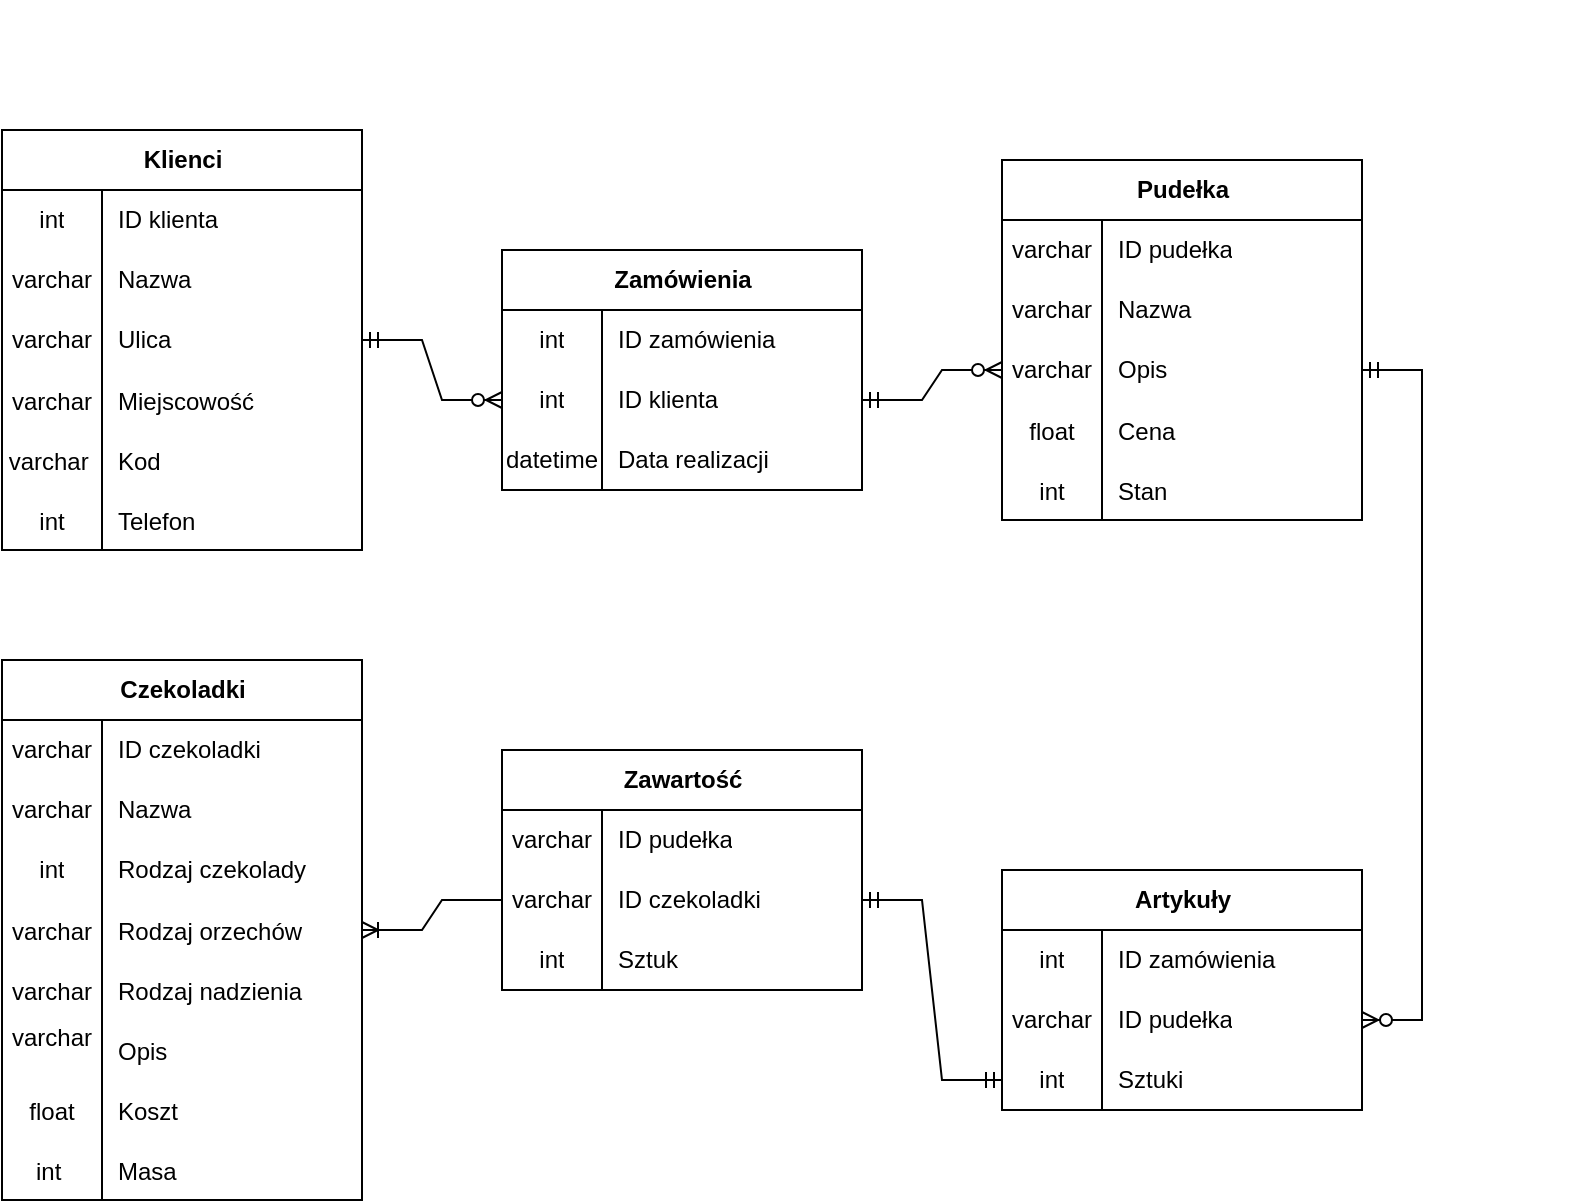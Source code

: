 <mxfile version="22.0.2" type="device">
  <diagram id="R2lEEEUBdFMjLlhIrx00" name="Page-1">
    <mxGraphModel dx="1036" dy="621" grid="1" gridSize="10" guides="1" tooltips="1" connect="1" arrows="1" fold="1" page="1" pageScale="1" pageWidth="1100" pageHeight="850" background="none" math="0" shadow="0" extFonts="Permanent Marker^https://fonts.googleapis.com/css?family=Permanent+Marker">
      <root>
        <mxCell id="0" />
        <mxCell id="1" parent="0" />
        <mxCell id="cbHZSBSlx5MvYslwHrpj-37" value="Artykuły" style="shape=table;startSize=30;container=1;collapsible=1;childLayout=tableLayout;fixedRows=1;rowLines=0;fontStyle=1;align=center;resizeLast=1;html=1;" parent="1" vertex="1">
          <mxGeometry x="695" y="528" width="180" height="120" as="geometry" />
        </mxCell>
        <mxCell id="cbHZSBSlx5MvYslwHrpj-41" value="" style="shape=tableRow;horizontal=0;startSize=0;swimlaneHead=0;swimlaneBody=0;fillColor=none;collapsible=0;dropTarget=0;points=[[0,0.5],[1,0.5]];portConstraint=eastwest;top=0;left=0;right=0;bottom=0;" parent="cbHZSBSlx5MvYslwHrpj-37" vertex="1">
          <mxGeometry y="30" width="180" height="30" as="geometry" />
        </mxCell>
        <mxCell id="cbHZSBSlx5MvYslwHrpj-42" value="int" style="shape=partialRectangle;connectable=0;fillColor=none;top=0;left=0;bottom=0;right=0;editable=1;overflow=hidden;whiteSpace=wrap;html=1;" parent="cbHZSBSlx5MvYslwHrpj-41" vertex="1">
          <mxGeometry width="50" height="30" as="geometry">
            <mxRectangle width="50" height="30" as="alternateBounds" />
          </mxGeometry>
        </mxCell>
        <mxCell id="cbHZSBSlx5MvYslwHrpj-43" value="ID zamówienia" style="shape=partialRectangle;connectable=0;fillColor=none;top=0;left=0;bottom=0;right=0;align=left;spacingLeft=6;overflow=hidden;whiteSpace=wrap;html=1;" parent="cbHZSBSlx5MvYslwHrpj-41" vertex="1">
          <mxGeometry x="50" width="130" height="30" as="geometry">
            <mxRectangle width="130" height="30" as="alternateBounds" />
          </mxGeometry>
        </mxCell>
        <mxCell id="cbHZSBSlx5MvYslwHrpj-44" value="" style="shape=tableRow;horizontal=0;startSize=0;swimlaneHead=0;swimlaneBody=0;fillColor=none;collapsible=0;dropTarget=0;points=[[0,0.5],[1,0.5]];portConstraint=eastwest;top=0;left=0;right=0;bottom=0;" parent="cbHZSBSlx5MvYslwHrpj-37" vertex="1">
          <mxGeometry y="60" width="180" height="30" as="geometry" />
        </mxCell>
        <mxCell id="cbHZSBSlx5MvYslwHrpj-45" value="varchar" style="shape=partialRectangle;connectable=0;fillColor=none;top=0;left=0;bottom=0;right=0;editable=1;overflow=hidden;whiteSpace=wrap;html=1;" parent="cbHZSBSlx5MvYslwHrpj-44" vertex="1">
          <mxGeometry width="50" height="30" as="geometry">
            <mxRectangle width="50" height="30" as="alternateBounds" />
          </mxGeometry>
        </mxCell>
        <mxCell id="cbHZSBSlx5MvYslwHrpj-46" value="ID pudełka" style="shape=partialRectangle;connectable=0;fillColor=none;top=0;left=0;bottom=0;right=0;align=left;spacingLeft=6;overflow=hidden;whiteSpace=wrap;html=1;" parent="cbHZSBSlx5MvYslwHrpj-44" vertex="1">
          <mxGeometry x="50" width="130" height="30" as="geometry">
            <mxRectangle width="130" height="30" as="alternateBounds" />
          </mxGeometry>
        </mxCell>
        <mxCell id="cbHZSBSlx5MvYslwHrpj-47" value="" style="shape=tableRow;horizontal=0;startSize=0;swimlaneHead=0;swimlaneBody=0;fillColor=none;collapsible=0;dropTarget=0;points=[[0,0.5],[1,0.5]];portConstraint=eastwest;top=0;left=0;right=0;bottom=0;" parent="cbHZSBSlx5MvYslwHrpj-37" vertex="1">
          <mxGeometry y="90" width="180" height="30" as="geometry" />
        </mxCell>
        <mxCell id="cbHZSBSlx5MvYslwHrpj-48" value="int" style="shape=partialRectangle;connectable=0;fillColor=none;top=0;left=0;bottom=0;right=0;editable=1;overflow=hidden;whiteSpace=wrap;html=1;" parent="cbHZSBSlx5MvYslwHrpj-47" vertex="1">
          <mxGeometry width="50" height="30" as="geometry">
            <mxRectangle width="50" height="30" as="alternateBounds" />
          </mxGeometry>
        </mxCell>
        <mxCell id="cbHZSBSlx5MvYslwHrpj-49" value="Sztuki" style="shape=partialRectangle;connectable=0;fillColor=none;top=0;left=0;bottom=0;right=0;align=left;spacingLeft=6;overflow=hidden;whiteSpace=wrap;html=1;" parent="cbHZSBSlx5MvYslwHrpj-47" vertex="1">
          <mxGeometry x="50" width="130" height="30" as="geometry">
            <mxRectangle width="130" height="30" as="alternateBounds" />
          </mxGeometry>
        </mxCell>
        <mxCell id="cbHZSBSlx5MvYslwHrpj-50" value="Czekoladki" style="shape=table;startSize=30;container=1;collapsible=1;childLayout=tableLayout;fixedRows=1;rowLines=0;fontStyle=1;align=center;resizeLast=1;html=1;" parent="1" vertex="1">
          <mxGeometry x="195" y="423" width="180" height="270" as="geometry" />
        </mxCell>
        <mxCell id="cbHZSBSlx5MvYslwHrpj-51" value="" style="shape=tableRow;horizontal=0;startSize=0;swimlaneHead=0;swimlaneBody=0;fillColor=none;collapsible=0;dropTarget=0;points=[[0,0.5],[1,0.5]];portConstraint=eastwest;top=0;left=0;right=0;bottom=0;" parent="cbHZSBSlx5MvYslwHrpj-50" vertex="1">
          <mxGeometry y="30" width="180" height="30" as="geometry" />
        </mxCell>
        <mxCell id="cbHZSBSlx5MvYslwHrpj-52" value="varchar" style="shape=partialRectangle;connectable=0;fillColor=none;top=0;left=0;bottom=0;right=0;editable=1;overflow=hidden;whiteSpace=wrap;html=1;" parent="cbHZSBSlx5MvYslwHrpj-51" vertex="1">
          <mxGeometry width="50" height="30" as="geometry">
            <mxRectangle width="50" height="30" as="alternateBounds" />
          </mxGeometry>
        </mxCell>
        <mxCell id="cbHZSBSlx5MvYslwHrpj-53" value="ID czekoladki" style="shape=partialRectangle;connectable=0;fillColor=none;top=0;left=0;bottom=0;right=0;align=left;spacingLeft=6;overflow=hidden;whiteSpace=wrap;html=1;" parent="cbHZSBSlx5MvYslwHrpj-51" vertex="1">
          <mxGeometry x="50" width="130" height="30" as="geometry">
            <mxRectangle width="130" height="30" as="alternateBounds" />
          </mxGeometry>
        </mxCell>
        <mxCell id="cbHZSBSlx5MvYslwHrpj-54" value="" style="shape=tableRow;horizontal=0;startSize=0;swimlaneHead=0;swimlaneBody=0;fillColor=none;collapsible=0;dropTarget=0;points=[[0,0.5],[1,0.5]];portConstraint=eastwest;top=0;left=0;right=0;bottom=0;" parent="cbHZSBSlx5MvYslwHrpj-50" vertex="1">
          <mxGeometry y="60" width="180" height="30" as="geometry" />
        </mxCell>
        <mxCell id="cbHZSBSlx5MvYslwHrpj-55" value="varchar" style="shape=partialRectangle;connectable=0;fillColor=none;top=0;left=0;bottom=0;right=0;editable=1;overflow=hidden;whiteSpace=wrap;html=1;" parent="cbHZSBSlx5MvYslwHrpj-54" vertex="1">
          <mxGeometry width="50" height="30" as="geometry">
            <mxRectangle width="50" height="30" as="alternateBounds" />
          </mxGeometry>
        </mxCell>
        <mxCell id="cbHZSBSlx5MvYslwHrpj-56" value="Nazwa" style="shape=partialRectangle;connectable=0;fillColor=none;top=0;left=0;bottom=0;right=0;align=left;spacingLeft=6;overflow=hidden;whiteSpace=wrap;html=1;" parent="cbHZSBSlx5MvYslwHrpj-54" vertex="1">
          <mxGeometry x="50" width="130" height="30" as="geometry">
            <mxRectangle width="130" height="30" as="alternateBounds" />
          </mxGeometry>
        </mxCell>
        <mxCell id="cbHZSBSlx5MvYslwHrpj-57" value="" style="shape=tableRow;horizontal=0;startSize=0;swimlaneHead=0;swimlaneBody=0;fillColor=none;collapsible=0;dropTarget=0;points=[[0,0.5],[1,0.5]];portConstraint=eastwest;top=0;left=0;right=0;bottom=0;" parent="cbHZSBSlx5MvYslwHrpj-50" vertex="1">
          <mxGeometry y="90" width="180" height="30" as="geometry" />
        </mxCell>
        <mxCell id="cbHZSBSlx5MvYslwHrpj-58" value="int" style="shape=partialRectangle;connectable=0;fillColor=none;top=0;left=0;bottom=0;right=0;editable=1;overflow=hidden;whiteSpace=wrap;html=1;" parent="cbHZSBSlx5MvYslwHrpj-57" vertex="1">
          <mxGeometry width="50" height="30" as="geometry">
            <mxRectangle width="50" height="30" as="alternateBounds" />
          </mxGeometry>
        </mxCell>
        <mxCell id="cbHZSBSlx5MvYslwHrpj-59" value="Rodzaj czekolady" style="shape=partialRectangle;connectable=0;fillColor=none;top=0;left=0;bottom=0;right=0;align=left;spacingLeft=6;overflow=hidden;whiteSpace=wrap;html=1;" parent="cbHZSBSlx5MvYslwHrpj-57" vertex="1">
          <mxGeometry x="50" width="130" height="30" as="geometry">
            <mxRectangle width="130" height="30" as="alternateBounds" />
          </mxGeometry>
        </mxCell>
        <mxCell id="cbHZSBSlx5MvYslwHrpj-60" value="" style="shape=tableRow;horizontal=0;startSize=0;swimlaneHead=0;swimlaneBody=0;fillColor=none;collapsible=0;dropTarget=0;points=[[0,0.5],[1,0.5]];portConstraint=eastwest;top=0;left=0;right=0;bottom=0;" parent="cbHZSBSlx5MvYslwHrpj-50" vertex="1">
          <mxGeometry y="120" width="180" height="30" as="geometry" />
        </mxCell>
        <mxCell id="cbHZSBSlx5MvYslwHrpj-61" value="varchar" style="shape=partialRectangle;connectable=0;fillColor=none;top=0;left=0;bottom=0;right=0;editable=1;overflow=hidden;" parent="cbHZSBSlx5MvYslwHrpj-60" vertex="1">
          <mxGeometry width="50" height="30" as="geometry">
            <mxRectangle width="50" height="30" as="alternateBounds" />
          </mxGeometry>
        </mxCell>
        <mxCell id="cbHZSBSlx5MvYslwHrpj-62" value="Rodzaj orzechów" style="shape=partialRectangle;connectable=0;fillColor=none;top=0;left=0;bottom=0;right=0;align=left;spacingLeft=6;overflow=hidden;" parent="cbHZSBSlx5MvYslwHrpj-60" vertex="1">
          <mxGeometry x="50" width="130" height="30" as="geometry">
            <mxRectangle width="130" height="30" as="alternateBounds" />
          </mxGeometry>
        </mxCell>
        <mxCell id="cbHZSBSlx5MvYslwHrpj-63" value="" style="shape=tableRow;horizontal=0;startSize=0;swimlaneHead=0;swimlaneBody=0;fillColor=none;collapsible=0;dropTarget=0;points=[[0,0.5],[1,0.5]];portConstraint=eastwest;top=0;left=0;right=0;bottom=0;" parent="cbHZSBSlx5MvYslwHrpj-50" vertex="1">
          <mxGeometry y="150" width="180" height="30" as="geometry" />
        </mxCell>
        <mxCell id="cbHZSBSlx5MvYslwHrpj-64" value="varchar" style="shape=partialRectangle;connectable=0;fillColor=none;top=0;left=0;bottom=0;right=0;editable=1;overflow=hidden;" parent="cbHZSBSlx5MvYslwHrpj-63" vertex="1">
          <mxGeometry width="50" height="30" as="geometry">
            <mxRectangle width="50" height="30" as="alternateBounds" />
          </mxGeometry>
        </mxCell>
        <mxCell id="cbHZSBSlx5MvYslwHrpj-65" value="Rodzaj nadzienia" style="shape=partialRectangle;connectable=0;fillColor=none;top=0;left=0;bottom=0;right=0;align=left;spacingLeft=6;overflow=hidden;" parent="cbHZSBSlx5MvYslwHrpj-63" vertex="1">
          <mxGeometry x="50" width="130" height="30" as="geometry">
            <mxRectangle width="130" height="30" as="alternateBounds" />
          </mxGeometry>
        </mxCell>
        <mxCell id="cbHZSBSlx5MvYslwHrpj-66" value="" style="shape=tableRow;horizontal=0;startSize=0;swimlaneHead=0;swimlaneBody=0;fillColor=none;collapsible=0;dropTarget=0;points=[[0,0.5],[1,0.5]];portConstraint=eastwest;top=0;left=0;right=0;bottom=0;swimlaneLine=1;" parent="cbHZSBSlx5MvYslwHrpj-50" vertex="1">
          <mxGeometry y="180" width="180" height="30" as="geometry" />
        </mxCell>
        <mxCell id="cbHZSBSlx5MvYslwHrpj-67" value="varchar&#xa;" style="shape=partialRectangle;connectable=0;fillColor=none;top=0;left=0;bottom=0;right=0;editable=1;overflow=hidden;" parent="cbHZSBSlx5MvYslwHrpj-66" vertex="1">
          <mxGeometry width="50" height="30" as="geometry">
            <mxRectangle width="50" height="30" as="alternateBounds" />
          </mxGeometry>
        </mxCell>
        <mxCell id="cbHZSBSlx5MvYslwHrpj-68" value="Opis" style="shape=partialRectangle;connectable=0;fillColor=none;top=0;left=0;bottom=0;right=0;align=left;spacingLeft=6;overflow=hidden;" parent="cbHZSBSlx5MvYslwHrpj-66" vertex="1">
          <mxGeometry x="50" width="130" height="30" as="geometry">
            <mxRectangle width="130" height="30" as="alternateBounds" />
          </mxGeometry>
        </mxCell>
        <mxCell id="cbHZSBSlx5MvYslwHrpj-79" value="" style="shape=tableRow;horizontal=0;startSize=0;swimlaneHead=0;swimlaneBody=0;fillColor=none;collapsible=0;dropTarget=0;points=[[0,0.5],[1,0.5]];portConstraint=eastwest;top=0;left=0;right=0;bottom=0;" parent="cbHZSBSlx5MvYslwHrpj-50" vertex="1">
          <mxGeometry y="210" width="180" height="30" as="geometry" />
        </mxCell>
        <mxCell id="cbHZSBSlx5MvYslwHrpj-80" value="float" style="shape=partialRectangle;connectable=0;fillColor=none;top=0;left=0;bottom=0;right=0;editable=1;overflow=hidden;" parent="cbHZSBSlx5MvYslwHrpj-79" vertex="1">
          <mxGeometry width="50" height="30" as="geometry">
            <mxRectangle width="50" height="30" as="alternateBounds" />
          </mxGeometry>
        </mxCell>
        <mxCell id="cbHZSBSlx5MvYslwHrpj-81" value="Koszt" style="shape=partialRectangle;connectable=0;fillColor=none;top=0;left=0;bottom=0;right=0;align=left;spacingLeft=6;overflow=hidden;" parent="cbHZSBSlx5MvYslwHrpj-79" vertex="1">
          <mxGeometry x="50" width="130" height="30" as="geometry">
            <mxRectangle width="130" height="30" as="alternateBounds" />
          </mxGeometry>
        </mxCell>
        <mxCell id="cbHZSBSlx5MvYslwHrpj-82" value="" style="shape=tableRow;horizontal=0;startSize=0;swimlaneHead=0;swimlaneBody=0;fillColor=none;collapsible=0;dropTarget=0;points=[[0,0.5],[1,0.5]];portConstraint=eastwest;top=0;left=0;right=0;bottom=0;" parent="cbHZSBSlx5MvYslwHrpj-50" vertex="1">
          <mxGeometry y="240" width="180" height="30" as="geometry" />
        </mxCell>
        <mxCell id="cbHZSBSlx5MvYslwHrpj-83" value="int " style="shape=partialRectangle;connectable=0;fillColor=none;top=0;left=0;bottom=0;right=0;editable=1;overflow=hidden;" parent="cbHZSBSlx5MvYslwHrpj-82" vertex="1">
          <mxGeometry width="50" height="30" as="geometry">
            <mxRectangle width="50" height="30" as="alternateBounds" />
          </mxGeometry>
        </mxCell>
        <mxCell id="cbHZSBSlx5MvYslwHrpj-84" value="Masa" style="shape=partialRectangle;connectable=0;fillColor=none;top=0;left=0;bottom=0;right=0;align=left;spacingLeft=6;overflow=hidden;" parent="cbHZSBSlx5MvYslwHrpj-82" vertex="1">
          <mxGeometry x="50" width="130" height="30" as="geometry">
            <mxRectangle width="130" height="30" as="alternateBounds" />
          </mxGeometry>
        </mxCell>
        <mxCell id="cbHZSBSlx5MvYslwHrpj-89" value="Klienci" style="shape=table;startSize=30;container=1;collapsible=1;childLayout=tableLayout;fixedRows=1;rowLines=0;fontStyle=1;align=center;resizeLast=1;html=1;" parent="1" vertex="1">
          <mxGeometry x="195" y="158" width="180" height="210" as="geometry" />
        </mxCell>
        <mxCell id="cbHZSBSlx5MvYslwHrpj-90" value="" style="shape=tableRow;horizontal=0;startSize=0;swimlaneHead=0;swimlaneBody=0;fillColor=none;collapsible=0;dropTarget=0;points=[[0,0.5],[1,0.5]];portConstraint=eastwest;top=0;left=0;right=0;bottom=0;" parent="cbHZSBSlx5MvYslwHrpj-89" vertex="1">
          <mxGeometry y="30" width="180" height="30" as="geometry" />
        </mxCell>
        <mxCell id="cbHZSBSlx5MvYslwHrpj-91" value="int" style="shape=partialRectangle;connectable=0;fillColor=none;top=0;left=0;bottom=0;right=0;editable=1;overflow=hidden;whiteSpace=wrap;html=1;" parent="cbHZSBSlx5MvYslwHrpj-90" vertex="1">
          <mxGeometry width="50" height="30" as="geometry">
            <mxRectangle width="50" height="30" as="alternateBounds" />
          </mxGeometry>
        </mxCell>
        <mxCell id="cbHZSBSlx5MvYslwHrpj-92" value="ID klienta" style="shape=partialRectangle;connectable=0;fillColor=none;top=0;left=0;bottom=0;right=0;align=left;spacingLeft=6;overflow=hidden;whiteSpace=wrap;html=1;" parent="cbHZSBSlx5MvYslwHrpj-90" vertex="1">
          <mxGeometry x="50" width="130" height="30" as="geometry">
            <mxRectangle width="130" height="30" as="alternateBounds" />
          </mxGeometry>
        </mxCell>
        <mxCell id="cbHZSBSlx5MvYslwHrpj-93" value="" style="shape=tableRow;horizontal=0;startSize=0;swimlaneHead=0;swimlaneBody=0;fillColor=none;collapsible=0;dropTarget=0;points=[[0,0.5],[1,0.5]];portConstraint=eastwest;top=0;left=0;right=0;bottom=0;" parent="cbHZSBSlx5MvYslwHrpj-89" vertex="1">
          <mxGeometry y="60" width="180" height="30" as="geometry" />
        </mxCell>
        <mxCell id="cbHZSBSlx5MvYslwHrpj-94" value="varchar" style="shape=partialRectangle;connectable=0;fillColor=none;top=0;left=0;bottom=0;right=0;editable=1;overflow=hidden;whiteSpace=wrap;html=1;" parent="cbHZSBSlx5MvYslwHrpj-93" vertex="1">
          <mxGeometry width="50" height="30" as="geometry">
            <mxRectangle width="50" height="30" as="alternateBounds" />
          </mxGeometry>
        </mxCell>
        <mxCell id="cbHZSBSlx5MvYslwHrpj-95" value="Nazwa" style="shape=partialRectangle;connectable=0;fillColor=none;top=0;left=0;bottom=0;right=0;align=left;spacingLeft=6;overflow=hidden;whiteSpace=wrap;html=1;" parent="cbHZSBSlx5MvYslwHrpj-93" vertex="1">
          <mxGeometry x="50" width="130" height="30" as="geometry">
            <mxRectangle width="130" height="30" as="alternateBounds" />
          </mxGeometry>
        </mxCell>
        <mxCell id="cbHZSBSlx5MvYslwHrpj-96" value="" style="shape=tableRow;horizontal=0;startSize=0;swimlaneHead=0;swimlaneBody=0;fillColor=none;collapsible=0;dropTarget=0;points=[[0,0.5],[1,0.5]];portConstraint=eastwest;top=0;left=0;right=0;bottom=0;" parent="cbHZSBSlx5MvYslwHrpj-89" vertex="1">
          <mxGeometry y="90" width="180" height="30" as="geometry" />
        </mxCell>
        <mxCell id="cbHZSBSlx5MvYslwHrpj-97" value="varchar" style="shape=partialRectangle;connectable=0;fillColor=none;top=0;left=0;bottom=0;right=0;editable=1;overflow=hidden;whiteSpace=wrap;html=1;" parent="cbHZSBSlx5MvYslwHrpj-96" vertex="1">
          <mxGeometry width="50" height="30" as="geometry">
            <mxRectangle width="50" height="30" as="alternateBounds" />
          </mxGeometry>
        </mxCell>
        <mxCell id="cbHZSBSlx5MvYslwHrpj-98" value="Ulica" style="shape=partialRectangle;connectable=0;fillColor=none;top=0;left=0;bottom=0;right=0;align=left;spacingLeft=6;overflow=hidden;whiteSpace=wrap;html=1;" parent="cbHZSBSlx5MvYslwHrpj-96" vertex="1">
          <mxGeometry x="50" width="130" height="30" as="geometry">
            <mxRectangle width="130" height="30" as="alternateBounds" />
          </mxGeometry>
        </mxCell>
        <mxCell id="cbHZSBSlx5MvYslwHrpj-99" value="" style="shape=tableRow;horizontal=0;startSize=0;swimlaneHead=0;swimlaneBody=0;fillColor=none;collapsible=0;dropTarget=0;points=[[0,0.5],[1,0.5]];portConstraint=eastwest;top=0;left=0;right=0;bottom=0;" parent="cbHZSBSlx5MvYslwHrpj-89" vertex="1">
          <mxGeometry y="120" width="180" height="30" as="geometry" />
        </mxCell>
        <mxCell id="cbHZSBSlx5MvYslwHrpj-100" value="varchar" style="shape=partialRectangle;connectable=0;fillColor=none;top=0;left=0;bottom=0;right=0;editable=1;overflow=hidden;" parent="cbHZSBSlx5MvYslwHrpj-99" vertex="1">
          <mxGeometry width="50" height="30" as="geometry">
            <mxRectangle width="50" height="30" as="alternateBounds" />
          </mxGeometry>
        </mxCell>
        <mxCell id="cbHZSBSlx5MvYslwHrpj-101" value="Miejscowość" style="shape=partialRectangle;connectable=0;fillColor=none;top=0;left=0;bottom=0;right=0;align=left;spacingLeft=6;overflow=hidden;" parent="cbHZSBSlx5MvYslwHrpj-99" vertex="1">
          <mxGeometry x="50" width="130" height="30" as="geometry">
            <mxRectangle width="130" height="30" as="alternateBounds" />
          </mxGeometry>
        </mxCell>
        <mxCell id="cbHZSBSlx5MvYslwHrpj-102" value="" style="shape=tableRow;horizontal=0;startSize=0;swimlaneHead=0;swimlaneBody=0;fillColor=none;collapsible=0;dropTarget=0;points=[[0,0.5],[1,0.5]];portConstraint=eastwest;top=0;left=0;right=0;bottom=0;" parent="cbHZSBSlx5MvYslwHrpj-89" vertex="1">
          <mxGeometry y="150" width="180" height="30" as="geometry" />
        </mxCell>
        <mxCell id="cbHZSBSlx5MvYslwHrpj-103" value="varchar " style="shape=partialRectangle;connectable=0;fillColor=none;top=0;left=0;bottom=0;right=0;editable=1;overflow=hidden;" parent="cbHZSBSlx5MvYslwHrpj-102" vertex="1">
          <mxGeometry width="50" height="30" as="geometry">
            <mxRectangle width="50" height="30" as="alternateBounds" />
          </mxGeometry>
        </mxCell>
        <mxCell id="cbHZSBSlx5MvYslwHrpj-104" value="Kod" style="shape=partialRectangle;connectable=0;fillColor=none;top=0;left=0;bottom=0;right=0;align=left;spacingLeft=6;overflow=hidden;" parent="cbHZSBSlx5MvYslwHrpj-102" vertex="1">
          <mxGeometry x="50" width="130" height="30" as="geometry">
            <mxRectangle width="130" height="30" as="alternateBounds" />
          </mxGeometry>
        </mxCell>
        <mxCell id="cbHZSBSlx5MvYslwHrpj-105" value="" style="shape=tableRow;horizontal=0;startSize=0;swimlaneHead=0;swimlaneBody=0;fillColor=none;collapsible=0;dropTarget=0;points=[[0,0.5],[1,0.5]];portConstraint=eastwest;top=0;left=0;right=0;bottom=0;" parent="cbHZSBSlx5MvYslwHrpj-89" vertex="1">
          <mxGeometry y="180" width="180" height="30" as="geometry" />
        </mxCell>
        <mxCell id="cbHZSBSlx5MvYslwHrpj-106" value="int" style="shape=partialRectangle;connectable=0;fillColor=none;top=0;left=0;bottom=0;right=0;editable=1;overflow=hidden;" parent="cbHZSBSlx5MvYslwHrpj-105" vertex="1">
          <mxGeometry width="50" height="30" as="geometry">
            <mxRectangle width="50" height="30" as="alternateBounds" />
          </mxGeometry>
        </mxCell>
        <mxCell id="cbHZSBSlx5MvYslwHrpj-107" value="Telefon" style="shape=partialRectangle;connectable=0;fillColor=none;top=0;left=0;bottom=0;right=0;align=left;spacingLeft=6;overflow=hidden;" parent="cbHZSBSlx5MvYslwHrpj-105" vertex="1">
          <mxGeometry x="50" width="130" height="30" as="geometry">
            <mxRectangle width="130" height="30" as="alternateBounds" />
          </mxGeometry>
        </mxCell>
        <mxCell id="cbHZSBSlx5MvYslwHrpj-124" value="Zamówienia" style="shape=table;startSize=30;container=1;collapsible=1;childLayout=tableLayout;fixedRows=1;rowLines=0;fontStyle=1;align=center;resizeLast=1;html=1;" parent="1" vertex="1">
          <mxGeometry x="445" y="218" width="180" height="120" as="geometry" />
        </mxCell>
        <mxCell id="cbHZSBSlx5MvYslwHrpj-125" value="" style="shape=tableRow;horizontal=0;startSize=0;swimlaneHead=0;swimlaneBody=0;fillColor=none;collapsible=0;dropTarget=0;points=[[0,0.5],[1,0.5]];portConstraint=eastwest;top=0;left=0;right=0;bottom=0;" parent="cbHZSBSlx5MvYslwHrpj-124" vertex="1">
          <mxGeometry y="30" width="180" height="30" as="geometry" />
        </mxCell>
        <mxCell id="cbHZSBSlx5MvYslwHrpj-126" value="int" style="shape=partialRectangle;connectable=0;fillColor=none;top=0;left=0;bottom=0;right=0;editable=1;overflow=hidden;whiteSpace=wrap;html=1;" parent="cbHZSBSlx5MvYslwHrpj-125" vertex="1">
          <mxGeometry width="50" height="30" as="geometry">
            <mxRectangle width="50" height="30" as="alternateBounds" />
          </mxGeometry>
        </mxCell>
        <mxCell id="cbHZSBSlx5MvYslwHrpj-127" value="ID zamówienia" style="shape=partialRectangle;connectable=0;fillColor=none;top=0;left=0;bottom=0;right=0;align=left;spacingLeft=6;overflow=hidden;whiteSpace=wrap;html=1;" parent="cbHZSBSlx5MvYslwHrpj-125" vertex="1">
          <mxGeometry x="50" width="130" height="30" as="geometry">
            <mxRectangle width="130" height="30" as="alternateBounds" />
          </mxGeometry>
        </mxCell>
        <mxCell id="cbHZSBSlx5MvYslwHrpj-128" value="" style="shape=tableRow;horizontal=0;startSize=0;swimlaneHead=0;swimlaneBody=0;fillColor=none;collapsible=0;dropTarget=0;points=[[0,0.5],[1,0.5]];portConstraint=eastwest;top=0;left=0;right=0;bottom=0;" parent="cbHZSBSlx5MvYslwHrpj-124" vertex="1">
          <mxGeometry y="60" width="180" height="30" as="geometry" />
        </mxCell>
        <mxCell id="cbHZSBSlx5MvYslwHrpj-129" value="int" style="shape=partialRectangle;connectable=0;fillColor=none;top=0;left=0;bottom=0;right=0;editable=1;overflow=hidden;whiteSpace=wrap;html=1;" parent="cbHZSBSlx5MvYslwHrpj-128" vertex="1">
          <mxGeometry width="50" height="30" as="geometry">
            <mxRectangle width="50" height="30" as="alternateBounds" />
          </mxGeometry>
        </mxCell>
        <mxCell id="cbHZSBSlx5MvYslwHrpj-130" value="ID klienta" style="shape=partialRectangle;connectable=0;fillColor=none;top=0;left=0;bottom=0;right=0;align=left;spacingLeft=6;overflow=hidden;whiteSpace=wrap;html=1;" parent="cbHZSBSlx5MvYslwHrpj-128" vertex="1">
          <mxGeometry x="50" width="130" height="30" as="geometry">
            <mxRectangle width="130" height="30" as="alternateBounds" />
          </mxGeometry>
        </mxCell>
        <mxCell id="cbHZSBSlx5MvYslwHrpj-131" value="" style="shape=tableRow;horizontal=0;startSize=0;swimlaneHead=0;swimlaneBody=0;fillColor=none;collapsible=0;dropTarget=0;points=[[0,0.5],[1,0.5]];portConstraint=eastwest;top=0;left=0;right=0;bottom=0;" parent="cbHZSBSlx5MvYslwHrpj-124" vertex="1">
          <mxGeometry y="90" width="180" height="30" as="geometry" />
        </mxCell>
        <mxCell id="cbHZSBSlx5MvYslwHrpj-132" value="datetime" style="shape=partialRectangle;connectable=0;fillColor=none;top=0;left=0;bottom=0;right=0;editable=1;overflow=hidden;whiteSpace=wrap;html=1;" parent="cbHZSBSlx5MvYslwHrpj-131" vertex="1">
          <mxGeometry width="50" height="30" as="geometry">
            <mxRectangle width="50" height="30" as="alternateBounds" />
          </mxGeometry>
        </mxCell>
        <mxCell id="cbHZSBSlx5MvYslwHrpj-133" value="Data realizacji" style="shape=partialRectangle;connectable=0;fillColor=none;top=0;left=0;bottom=0;right=0;align=left;spacingLeft=6;overflow=hidden;whiteSpace=wrap;html=1;" parent="cbHZSBSlx5MvYslwHrpj-131" vertex="1">
          <mxGeometry x="50" width="130" height="30" as="geometry">
            <mxRectangle width="130" height="30" as="alternateBounds" />
          </mxGeometry>
        </mxCell>
        <mxCell id="cbHZSBSlx5MvYslwHrpj-134" value="Zawartość" style="shape=table;startSize=30;container=1;collapsible=1;childLayout=tableLayout;fixedRows=1;rowLines=0;fontStyle=1;align=center;resizeLast=1;html=1;" parent="1" vertex="1">
          <mxGeometry x="445" y="468" width="180" height="120" as="geometry" />
        </mxCell>
        <mxCell id="cbHZSBSlx5MvYslwHrpj-135" value="" style="shape=tableRow;horizontal=0;startSize=0;swimlaneHead=0;swimlaneBody=0;fillColor=none;collapsible=0;dropTarget=0;points=[[0,0.5],[1,0.5]];portConstraint=eastwest;top=0;left=0;right=0;bottom=0;" parent="cbHZSBSlx5MvYslwHrpj-134" vertex="1">
          <mxGeometry y="30" width="180" height="30" as="geometry" />
        </mxCell>
        <mxCell id="cbHZSBSlx5MvYslwHrpj-136" value="varchar" style="shape=partialRectangle;connectable=0;fillColor=none;top=0;left=0;bottom=0;right=0;editable=1;overflow=hidden;whiteSpace=wrap;html=1;" parent="cbHZSBSlx5MvYslwHrpj-135" vertex="1">
          <mxGeometry width="50" height="30" as="geometry">
            <mxRectangle width="50" height="30" as="alternateBounds" />
          </mxGeometry>
        </mxCell>
        <mxCell id="cbHZSBSlx5MvYslwHrpj-137" value="ID pudełka" style="shape=partialRectangle;connectable=0;fillColor=none;top=0;left=0;bottom=0;right=0;align=left;spacingLeft=6;overflow=hidden;whiteSpace=wrap;html=1;" parent="cbHZSBSlx5MvYslwHrpj-135" vertex="1">
          <mxGeometry x="50" width="130" height="30" as="geometry">
            <mxRectangle width="130" height="30" as="alternateBounds" />
          </mxGeometry>
        </mxCell>
        <mxCell id="cbHZSBSlx5MvYslwHrpj-138" value="" style="shape=tableRow;horizontal=0;startSize=0;swimlaneHead=0;swimlaneBody=0;fillColor=none;collapsible=0;dropTarget=0;points=[[0,0.5],[1,0.5]];portConstraint=eastwest;top=0;left=0;right=0;bottom=0;" parent="cbHZSBSlx5MvYslwHrpj-134" vertex="1">
          <mxGeometry y="60" width="180" height="30" as="geometry" />
        </mxCell>
        <mxCell id="cbHZSBSlx5MvYslwHrpj-139" value="varchar" style="shape=partialRectangle;connectable=0;fillColor=none;top=0;left=0;bottom=0;right=0;editable=1;overflow=hidden;whiteSpace=wrap;html=1;" parent="cbHZSBSlx5MvYslwHrpj-138" vertex="1">
          <mxGeometry width="50" height="30" as="geometry">
            <mxRectangle width="50" height="30" as="alternateBounds" />
          </mxGeometry>
        </mxCell>
        <mxCell id="cbHZSBSlx5MvYslwHrpj-140" value="ID czekoladki" style="shape=partialRectangle;connectable=0;fillColor=none;top=0;left=0;bottom=0;right=0;align=left;spacingLeft=6;overflow=hidden;whiteSpace=wrap;html=1;" parent="cbHZSBSlx5MvYslwHrpj-138" vertex="1">
          <mxGeometry x="50" width="130" height="30" as="geometry">
            <mxRectangle width="130" height="30" as="alternateBounds" />
          </mxGeometry>
        </mxCell>
        <mxCell id="cbHZSBSlx5MvYslwHrpj-141" value="" style="shape=tableRow;horizontal=0;startSize=0;swimlaneHead=0;swimlaneBody=0;fillColor=none;collapsible=0;dropTarget=0;points=[[0,0.5],[1,0.5]];portConstraint=eastwest;top=0;left=0;right=0;bottom=0;" parent="cbHZSBSlx5MvYslwHrpj-134" vertex="1">
          <mxGeometry y="90" width="180" height="30" as="geometry" />
        </mxCell>
        <mxCell id="cbHZSBSlx5MvYslwHrpj-142" value="int" style="shape=partialRectangle;connectable=0;fillColor=none;top=0;left=0;bottom=0;right=0;editable=1;overflow=hidden;whiteSpace=wrap;html=1;" parent="cbHZSBSlx5MvYslwHrpj-141" vertex="1">
          <mxGeometry width="50" height="30" as="geometry">
            <mxRectangle width="50" height="30" as="alternateBounds" />
          </mxGeometry>
        </mxCell>
        <mxCell id="cbHZSBSlx5MvYslwHrpj-143" value="Sztuk" style="shape=partialRectangle;connectable=0;fillColor=none;top=0;left=0;bottom=0;right=0;align=left;spacingLeft=6;overflow=hidden;whiteSpace=wrap;html=1;" parent="cbHZSBSlx5MvYslwHrpj-141" vertex="1">
          <mxGeometry x="50" width="130" height="30" as="geometry">
            <mxRectangle width="130" height="30" as="alternateBounds" />
          </mxGeometry>
        </mxCell>
        <mxCell id="cbHZSBSlx5MvYslwHrpj-147" style="edgeStyle=orthogonalEdgeStyle;rounded=0;orthogonalLoop=1;jettySize=auto;html=1;exitX=1;exitY=0.5;exitDx=0;exitDy=0;entryX=0;entryY=0.5;entryDx=0;entryDy=0;strokeColor=none;" parent="1" source="cbHZSBSlx5MvYslwHrpj-108" target="cbHZSBSlx5MvYslwHrpj-125" edge="1">
          <mxGeometry relative="1" as="geometry">
            <Array as="points" />
          </mxGeometry>
        </mxCell>
        <mxCell id="giSX1v-yijPvKlHAhfD4-2" value="" style="edgeStyle=entityRelationEdgeStyle;fontSize=12;html=1;endArrow=ERzeroToMany;startArrow=ERmandOne;rounded=0;exitX=1;exitY=0.5;exitDx=0;exitDy=0;entryX=0;entryY=0.5;entryDx=0;entryDy=0;" parent="1" source="cbHZSBSlx5MvYslwHrpj-96" target="cbHZSBSlx5MvYslwHrpj-128" edge="1">
          <mxGeometry width="100" height="100" relative="1" as="geometry">
            <mxPoint x="445" y="468" as="sourcePoint" />
            <mxPoint x="545" y="368" as="targetPoint" />
          </mxGeometry>
        </mxCell>
        <mxCell id="yBGrS3UW9grP2JJXvpg5-2" value="" style="edgeStyle=orthogonalEdgeStyle;rounded=0;orthogonalLoop=1;jettySize=auto;html=1;exitX=1;exitY=0.5;exitDx=0;exitDy=0;entryX=0;entryY=0.5;entryDx=0;entryDy=0;strokeColor=none;" parent="1" source="cbHZSBSlx5MvYslwHrpj-41" target="cbHZSBSlx5MvYslwHrpj-108" edge="1">
          <mxGeometry relative="1" as="geometry">
            <Array as="points">
              <mxPoint x="970" y="260" />
              <mxPoint x="820" y="260" />
              <mxPoint x="820" y="150" />
              <mxPoint x="575" y="150" />
              <mxPoint x="575" y="100" />
              <mxPoint x="330" y="100" />
              <mxPoint x="330" y="115" />
              <mxPoint x="540" y="115" />
            </Array>
            <mxPoint x="1010" y="105" as="sourcePoint" />
            <mxPoint x="290" y="165" as="targetPoint" />
          </mxGeometry>
        </mxCell>
        <mxCell id="cbHZSBSlx5MvYslwHrpj-108" value="Pudełka" style="shape=table;startSize=30;container=1;collapsible=1;childLayout=tableLayout;fixedRows=1;rowLines=0;fontStyle=1;align=center;resizeLast=1;html=1;" parent="1" vertex="1">
          <mxGeometry x="695" y="173" width="180" height="180" as="geometry" />
        </mxCell>
        <mxCell id="cbHZSBSlx5MvYslwHrpj-109" value="" style="shape=tableRow;horizontal=0;startSize=0;swimlaneHead=0;swimlaneBody=0;fillColor=none;collapsible=0;dropTarget=0;points=[[0,0.5],[1,0.5]];portConstraint=eastwest;top=0;left=0;right=0;bottom=0;" parent="cbHZSBSlx5MvYslwHrpj-108" vertex="1">
          <mxGeometry y="30" width="180" height="30" as="geometry" />
        </mxCell>
        <mxCell id="cbHZSBSlx5MvYslwHrpj-110" value="varchar" style="shape=partialRectangle;connectable=0;fillColor=none;top=0;left=0;bottom=0;right=0;editable=1;overflow=hidden;whiteSpace=wrap;html=1;" parent="cbHZSBSlx5MvYslwHrpj-109" vertex="1">
          <mxGeometry width="50" height="30" as="geometry">
            <mxRectangle width="50" height="30" as="alternateBounds" />
          </mxGeometry>
        </mxCell>
        <mxCell id="cbHZSBSlx5MvYslwHrpj-111" value="ID pudełka" style="shape=partialRectangle;connectable=0;fillColor=none;top=0;left=0;bottom=0;right=0;align=left;spacingLeft=6;overflow=hidden;whiteSpace=wrap;html=1;" parent="cbHZSBSlx5MvYslwHrpj-109" vertex="1">
          <mxGeometry x="50" width="130" height="30" as="geometry">
            <mxRectangle width="130" height="30" as="alternateBounds" />
          </mxGeometry>
        </mxCell>
        <mxCell id="cbHZSBSlx5MvYslwHrpj-112" value="" style="shape=tableRow;horizontal=0;startSize=0;swimlaneHead=0;swimlaneBody=0;fillColor=none;collapsible=0;dropTarget=0;points=[[0,0.5],[1,0.5]];portConstraint=eastwest;top=0;left=0;right=0;bottom=0;" parent="cbHZSBSlx5MvYslwHrpj-108" vertex="1">
          <mxGeometry y="60" width="180" height="30" as="geometry" />
        </mxCell>
        <mxCell id="cbHZSBSlx5MvYslwHrpj-113" value="varchar" style="shape=partialRectangle;connectable=0;fillColor=none;top=0;left=0;bottom=0;right=0;editable=1;overflow=hidden;whiteSpace=wrap;html=1;" parent="cbHZSBSlx5MvYslwHrpj-112" vertex="1">
          <mxGeometry width="50" height="30" as="geometry">
            <mxRectangle width="50" height="30" as="alternateBounds" />
          </mxGeometry>
        </mxCell>
        <mxCell id="cbHZSBSlx5MvYslwHrpj-114" value="Nazwa" style="shape=partialRectangle;connectable=0;fillColor=none;top=0;left=0;bottom=0;right=0;align=left;spacingLeft=6;overflow=hidden;whiteSpace=wrap;html=1;" parent="cbHZSBSlx5MvYslwHrpj-112" vertex="1">
          <mxGeometry x="50" width="130" height="30" as="geometry">
            <mxRectangle width="130" height="30" as="alternateBounds" />
          </mxGeometry>
        </mxCell>
        <mxCell id="cbHZSBSlx5MvYslwHrpj-115" value="" style="shape=tableRow;horizontal=0;startSize=0;swimlaneHead=0;swimlaneBody=0;fillColor=none;collapsible=0;dropTarget=0;points=[[0,0.5],[1,0.5]];portConstraint=eastwest;top=0;left=0;right=0;bottom=0;" parent="cbHZSBSlx5MvYslwHrpj-108" vertex="1">
          <mxGeometry y="90" width="180" height="30" as="geometry" />
        </mxCell>
        <mxCell id="cbHZSBSlx5MvYslwHrpj-116" value="varchar" style="shape=partialRectangle;connectable=0;fillColor=none;top=0;left=0;bottom=0;right=0;editable=1;overflow=hidden;whiteSpace=wrap;html=1;" parent="cbHZSBSlx5MvYslwHrpj-115" vertex="1">
          <mxGeometry width="50" height="30" as="geometry">
            <mxRectangle width="50" height="30" as="alternateBounds" />
          </mxGeometry>
        </mxCell>
        <mxCell id="cbHZSBSlx5MvYslwHrpj-117" value="Opis" style="shape=partialRectangle;connectable=0;fillColor=none;top=0;left=0;bottom=0;right=0;align=left;spacingLeft=6;overflow=hidden;whiteSpace=wrap;html=1;" parent="cbHZSBSlx5MvYslwHrpj-115" vertex="1">
          <mxGeometry x="50" width="130" height="30" as="geometry">
            <mxRectangle width="130" height="30" as="alternateBounds" />
          </mxGeometry>
        </mxCell>
        <mxCell id="cbHZSBSlx5MvYslwHrpj-118" value="" style="shape=tableRow;horizontal=0;startSize=0;swimlaneHead=0;swimlaneBody=0;fillColor=none;collapsible=0;dropTarget=0;points=[[0,0.5],[1,0.5]];portConstraint=eastwest;top=0;left=0;right=0;bottom=0;" parent="cbHZSBSlx5MvYslwHrpj-108" vertex="1">
          <mxGeometry y="120" width="180" height="30" as="geometry" />
        </mxCell>
        <mxCell id="cbHZSBSlx5MvYslwHrpj-119" value="float" style="shape=partialRectangle;connectable=0;fillColor=none;top=0;left=0;bottom=0;right=0;editable=1;overflow=hidden;" parent="cbHZSBSlx5MvYslwHrpj-118" vertex="1">
          <mxGeometry width="50" height="30" as="geometry">
            <mxRectangle width="50" height="30" as="alternateBounds" />
          </mxGeometry>
        </mxCell>
        <mxCell id="cbHZSBSlx5MvYslwHrpj-120" value="Cena" style="shape=partialRectangle;connectable=0;fillColor=none;top=0;left=0;bottom=0;right=0;align=left;spacingLeft=6;overflow=hidden;" parent="cbHZSBSlx5MvYslwHrpj-118" vertex="1">
          <mxGeometry x="50" width="130" height="30" as="geometry">
            <mxRectangle width="130" height="30" as="alternateBounds" />
          </mxGeometry>
        </mxCell>
        <mxCell id="cbHZSBSlx5MvYslwHrpj-121" value="" style="shape=tableRow;horizontal=0;startSize=0;swimlaneHead=0;swimlaneBody=0;fillColor=none;collapsible=0;dropTarget=0;points=[[0,0.5],[1,0.5]];portConstraint=eastwest;top=0;left=0;right=0;bottom=0;" parent="cbHZSBSlx5MvYslwHrpj-108" vertex="1">
          <mxGeometry y="150" width="180" height="30" as="geometry" />
        </mxCell>
        <mxCell id="cbHZSBSlx5MvYslwHrpj-122" value="int" style="shape=partialRectangle;connectable=0;fillColor=none;top=0;left=0;bottom=0;right=0;editable=1;overflow=hidden;" parent="cbHZSBSlx5MvYslwHrpj-121" vertex="1">
          <mxGeometry width="50" height="30" as="geometry">
            <mxRectangle width="50" height="30" as="alternateBounds" />
          </mxGeometry>
        </mxCell>
        <mxCell id="cbHZSBSlx5MvYslwHrpj-123" value="Stan" style="shape=partialRectangle;connectable=0;fillColor=none;top=0;left=0;bottom=0;right=0;align=left;spacingLeft=6;overflow=hidden;" parent="cbHZSBSlx5MvYslwHrpj-121" vertex="1">
          <mxGeometry x="50" width="130" height="30" as="geometry">
            <mxRectangle width="130" height="30" as="alternateBounds" />
          </mxGeometry>
        </mxCell>
        <mxCell id="yBGrS3UW9grP2JJXvpg5-4" value="" style="edgeStyle=entityRelationEdgeStyle;fontSize=12;html=1;endArrow=ERzeroToMany;startArrow=ERmandOne;rounded=0;exitX=1;exitY=0.5;exitDx=0;exitDy=0;entryX=0;entryY=0.5;entryDx=0;entryDy=0;" parent="1" source="cbHZSBSlx5MvYslwHrpj-128" target="cbHZSBSlx5MvYslwHrpj-115" edge="1">
          <mxGeometry width="100" height="100" relative="1" as="geometry">
            <mxPoint x="665" y="358" as="sourcePoint" />
            <mxPoint x="755" y="388" as="targetPoint" />
            <Array as="points">
              <mxPoint x="815" y="388" />
            </Array>
          </mxGeometry>
        </mxCell>
        <mxCell id="yBGrS3UW9grP2JJXvpg5-6" value="" style="edgeStyle=entityRelationEdgeStyle;fontSize=12;html=1;endArrow=ERzeroToMany;startArrow=ERmandOne;rounded=0;exitX=1;exitY=0.5;exitDx=0;exitDy=0;entryX=1;entryY=0.5;entryDx=0;entryDy=0;" parent="1" source="cbHZSBSlx5MvYslwHrpj-115" target="cbHZSBSlx5MvYslwHrpj-44" edge="1">
          <mxGeometry width="100" height="100" relative="1" as="geometry">
            <mxPoint x="895" y="303" as="sourcePoint" />
            <mxPoint x="965" y="293" as="targetPoint" />
            <Array as="points">
              <mxPoint x="1075" y="398" />
            </Array>
          </mxGeometry>
        </mxCell>
        <mxCell id="yBGrS3UW9grP2JJXvpg5-7" value="" style="edgeStyle=entityRelationEdgeStyle;fontSize=12;html=1;endArrow=ERmandOne;startArrow=ERmandOne;rounded=0;entryX=0;entryY=0.5;entryDx=0;entryDy=0;exitX=1;exitY=0.5;exitDx=0;exitDy=0;" parent="1" source="cbHZSBSlx5MvYslwHrpj-138" target="cbHZSBSlx5MvYslwHrpj-47" edge="1">
          <mxGeometry width="100" height="100" relative="1" as="geometry">
            <mxPoint x="885" y="663" as="sourcePoint" />
            <mxPoint x="1135" y="548" as="targetPoint" />
            <Array as="points">
              <mxPoint x="1055" y="458" />
            </Array>
          </mxGeometry>
        </mxCell>
        <mxCell id="yBGrS3UW9grP2JJXvpg5-8" value="" style="edgeStyle=entityRelationEdgeStyle;fontSize=12;html=1;endArrow=ERoneToMany;rounded=0;entryX=1;entryY=0.5;entryDx=0;entryDy=0;exitX=0;exitY=0.5;exitDx=0;exitDy=0;" parent="1" source="cbHZSBSlx5MvYslwHrpj-138" target="cbHZSBSlx5MvYslwHrpj-60" edge="1">
          <mxGeometry width="100" height="100" relative="1" as="geometry">
            <mxPoint x="585" y="708" as="sourcePoint" />
            <mxPoint x="685" y="608" as="targetPoint" />
          </mxGeometry>
        </mxCell>
      </root>
    </mxGraphModel>
  </diagram>
</mxfile>
